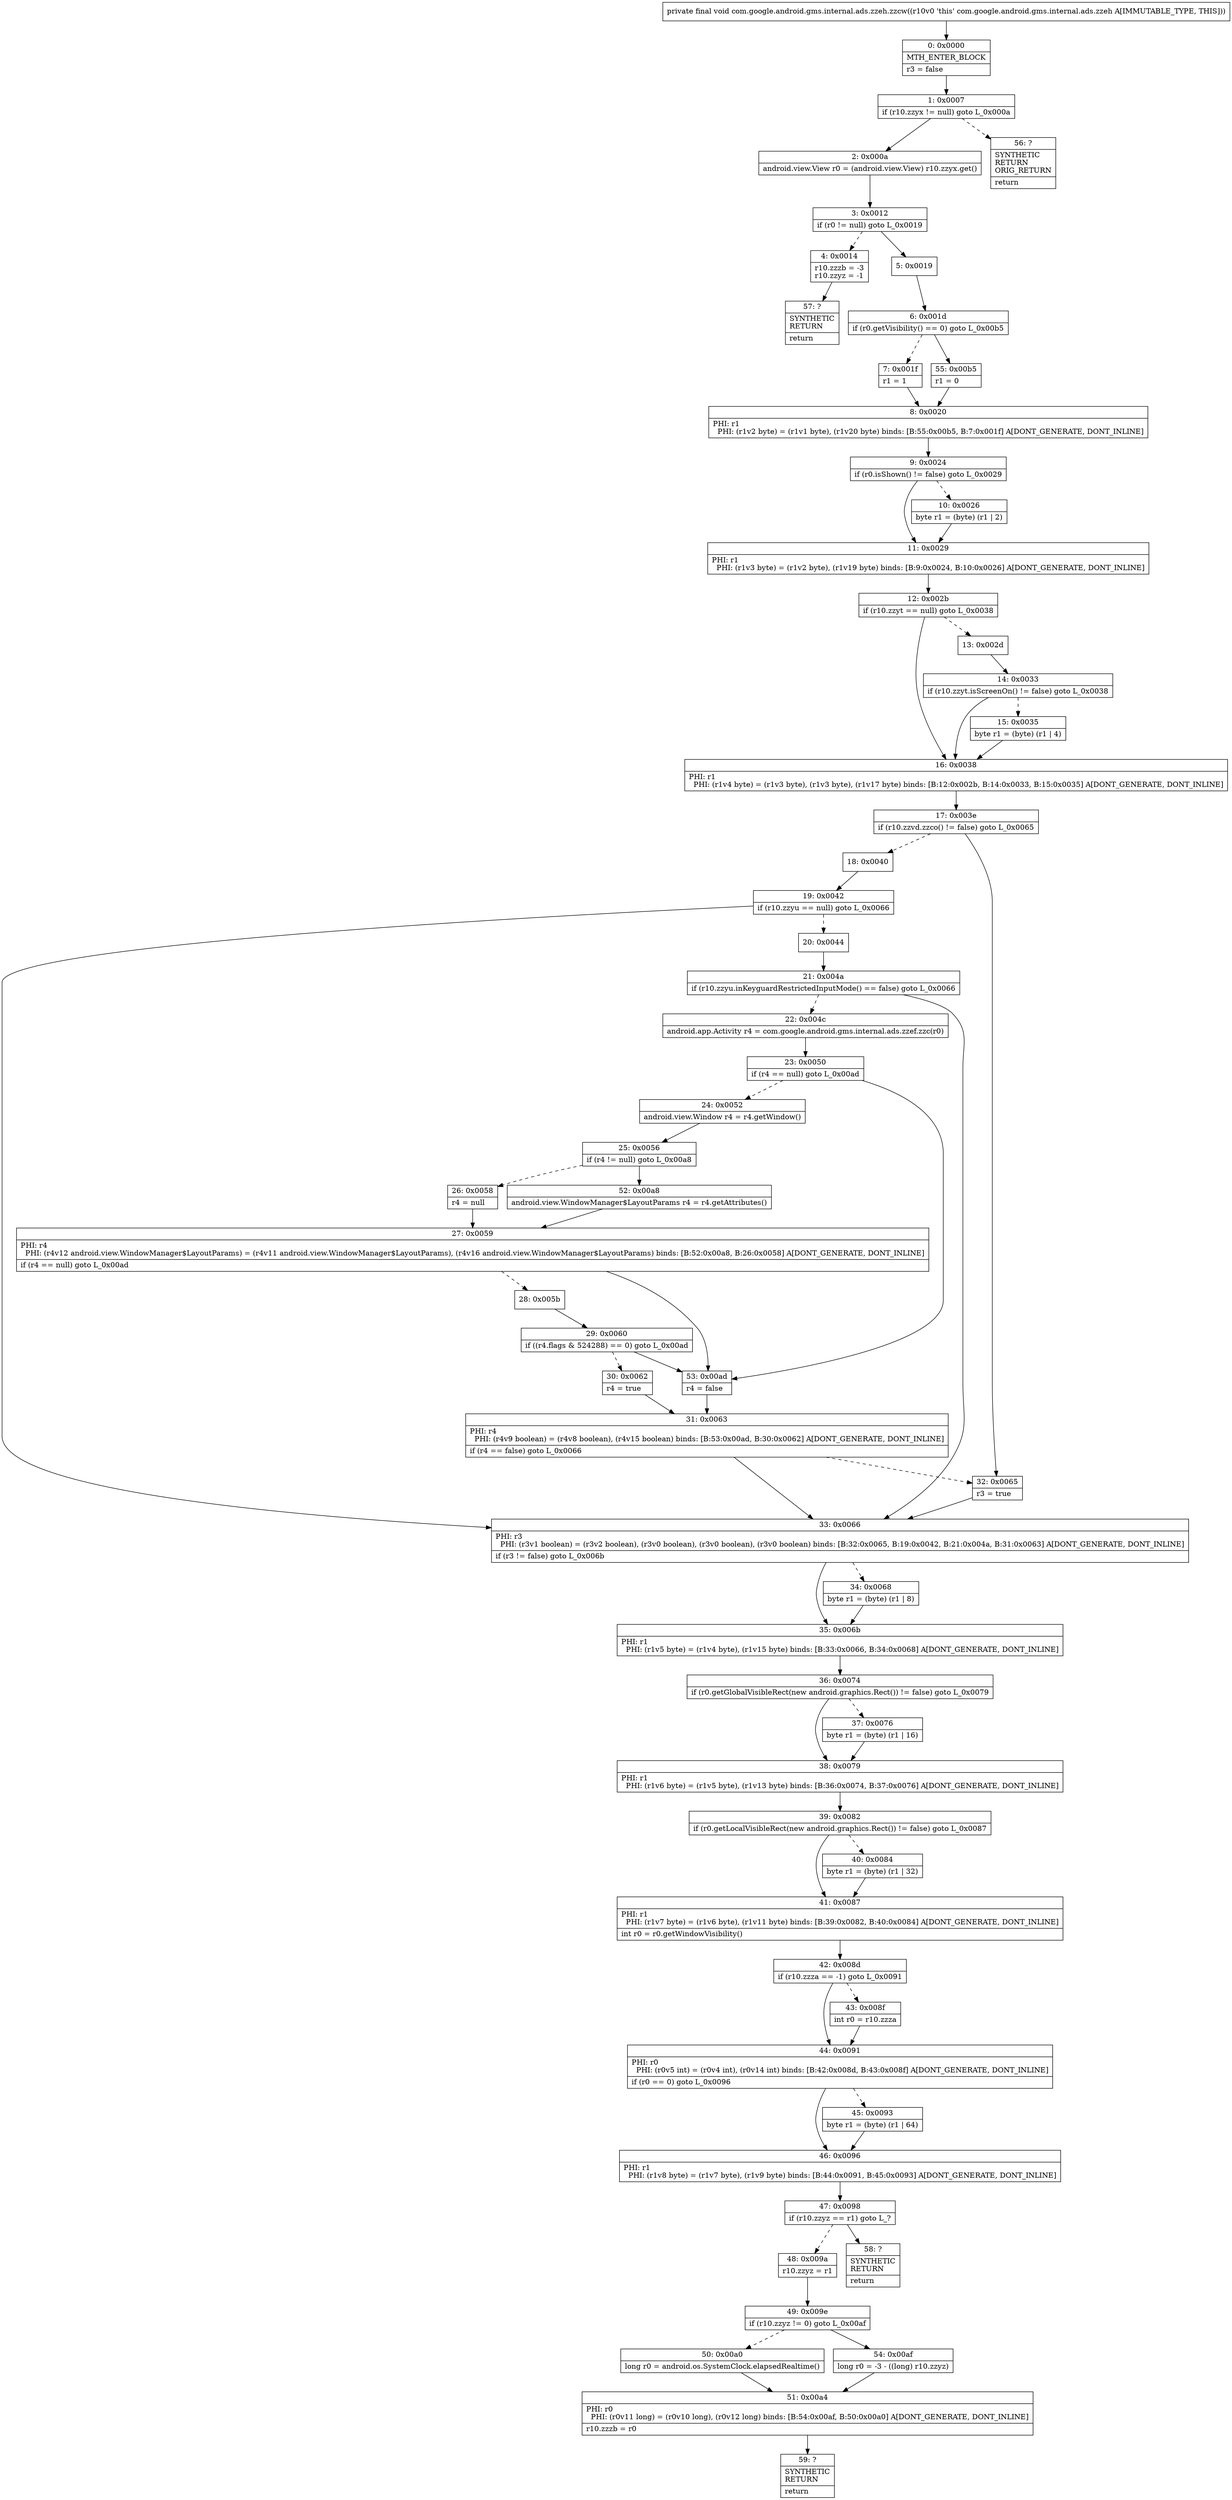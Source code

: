 digraph "CFG forcom.google.android.gms.internal.ads.zzeh.zzcw()V" {
Node_0 [shape=record,label="{0\:\ 0x0000|MTH_ENTER_BLOCK\l|r3 = false\l}"];
Node_1 [shape=record,label="{1\:\ 0x0007|if (r10.zzyx != null) goto L_0x000a\l}"];
Node_2 [shape=record,label="{2\:\ 0x000a|android.view.View r0 = (android.view.View) r10.zzyx.get()\l}"];
Node_3 [shape=record,label="{3\:\ 0x0012|if (r0 != null) goto L_0x0019\l}"];
Node_4 [shape=record,label="{4\:\ 0x0014|r10.zzzb = \-3\lr10.zzyz = \-1\l}"];
Node_5 [shape=record,label="{5\:\ 0x0019}"];
Node_6 [shape=record,label="{6\:\ 0x001d|if (r0.getVisibility() == 0) goto L_0x00b5\l}"];
Node_7 [shape=record,label="{7\:\ 0x001f|r1 = 1\l}"];
Node_8 [shape=record,label="{8\:\ 0x0020|PHI: r1 \l  PHI: (r1v2 byte) = (r1v1 byte), (r1v20 byte) binds: [B:55:0x00b5, B:7:0x001f] A[DONT_GENERATE, DONT_INLINE]\l}"];
Node_9 [shape=record,label="{9\:\ 0x0024|if (r0.isShown() != false) goto L_0x0029\l}"];
Node_10 [shape=record,label="{10\:\ 0x0026|byte r1 = (byte) (r1 \| 2)\l}"];
Node_11 [shape=record,label="{11\:\ 0x0029|PHI: r1 \l  PHI: (r1v3 byte) = (r1v2 byte), (r1v19 byte) binds: [B:9:0x0024, B:10:0x0026] A[DONT_GENERATE, DONT_INLINE]\l}"];
Node_12 [shape=record,label="{12\:\ 0x002b|if (r10.zzyt == null) goto L_0x0038\l}"];
Node_13 [shape=record,label="{13\:\ 0x002d}"];
Node_14 [shape=record,label="{14\:\ 0x0033|if (r10.zzyt.isScreenOn() != false) goto L_0x0038\l}"];
Node_15 [shape=record,label="{15\:\ 0x0035|byte r1 = (byte) (r1 \| 4)\l}"];
Node_16 [shape=record,label="{16\:\ 0x0038|PHI: r1 \l  PHI: (r1v4 byte) = (r1v3 byte), (r1v3 byte), (r1v17 byte) binds: [B:12:0x002b, B:14:0x0033, B:15:0x0035] A[DONT_GENERATE, DONT_INLINE]\l}"];
Node_17 [shape=record,label="{17\:\ 0x003e|if (r10.zzvd.zzco() != false) goto L_0x0065\l}"];
Node_18 [shape=record,label="{18\:\ 0x0040}"];
Node_19 [shape=record,label="{19\:\ 0x0042|if (r10.zzyu == null) goto L_0x0066\l}"];
Node_20 [shape=record,label="{20\:\ 0x0044}"];
Node_21 [shape=record,label="{21\:\ 0x004a|if (r10.zzyu.inKeyguardRestrictedInputMode() == false) goto L_0x0066\l}"];
Node_22 [shape=record,label="{22\:\ 0x004c|android.app.Activity r4 = com.google.android.gms.internal.ads.zzef.zzc(r0)\l}"];
Node_23 [shape=record,label="{23\:\ 0x0050|if (r4 == null) goto L_0x00ad\l}"];
Node_24 [shape=record,label="{24\:\ 0x0052|android.view.Window r4 = r4.getWindow()\l}"];
Node_25 [shape=record,label="{25\:\ 0x0056|if (r4 != null) goto L_0x00a8\l}"];
Node_26 [shape=record,label="{26\:\ 0x0058|r4 = null\l}"];
Node_27 [shape=record,label="{27\:\ 0x0059|PHI: r4 \l  PHI: (r4v12 android.view.WindowManager$LayoutParams) = (r4v11 android.view.WindowManager$LayoutParams), (r4v16 android.view.WindowManager$LayoutParams) binds: [B:52:0x00a8, B:26:0x0058] A[DONT_GENERATE, DONT_INLINE]\l|if (r4 == null) goto L_0x00ad\l}"];
Node_28 [shape=record,label="{28\:\ 0x005b}"];
Node_29 [shape=record,label="{29\:\ 0x0060|if ((r4.flags & 524288) == 0) goto L_0x00ad\l}"];
Node_30 [shape=record,label="{30\:\ 0x0062|r4 = true\l}"];
Node_31 [shape=record,label="{31\:\ 0x0063|PHI: r4 \l  PHI: (r4v9 boolean) = (r4v8 boolean), (r4v15 boolean) binds: [B:53:0x00ad, B:30:0x0062] A[DONT_GENERATE, DONT_INLINE]\l|if (r4 == false) goto L_0x0066\l}"];
Node_32 [shape=record,label="{32\:\ 0x0065|r3 = true\l}"];
Node_33 [shape=record,label="{33\:\ 0x0066|PHI: r3 \l  PHI: (r3v1 boolean) = (r3v2 boolean), (r3v0 boolean), (r3v0 boolean), (r3v0 boolean) binds: [B:32:0x0065, B:19:0x0042, B:21:0x004a, B:31:0x0063] A[DONT_GENERATE, DONT_INLINE]\l|if (r3 != false) goto L_0x006b\l}"];
Node_34 [shape=record,label="{34\:\ 0x0068|byte r1 = (byte) (r1 \| 8)\l}"];
Node_35 [shape=record,label="{35\:\ 0x006b|PHI: r1 \l  PHI: (r1v5 byte) = (r1v4 byte), (r1v15 byte) binds: [B:33:0x0066, B:34:0x0068] A[DONT_GENERATE, DONT_INLINE]\l}"];
Node_36 [shape=record,label="{36\:\ 0x0074|if (r0.getGlobalVisibleRect(new android.graphics.Rect()) != false) goto L_0x0079\l}"];
Node_37 [shape=record,label="{37\:\ 0x0076|byte r1 = (byte) (r1 \| 16)\l}"];
Node_38 [shape=record,label="{38\:\ 0x0079|PHI: r1 \l  PHI: (r1v6 byte) = (r1v5 byte), (r1v13 byte) binds: [B:36:0x0074, B:37:0x0076] A[DONT_GENERATE, DONT_INLINE]\l}"];
Node_39 [shape=record,label="{39\:\ 0x0082|if (r0.getLocalVisibleRect(new android.graphics.Rect()) != false) goto L_0x0087\l}"];
Node_40 [shape=record,label="{40\:\ 0x0084|byte r1 = (byte) (r1 \| 32)\l}"];
Node_41 [shape=record,label="{41\:\ 0x0087|PHI: r1 \l  PHI: (r1v7 byte) = (r1v6 byte), (r1v11 byte) binds: [B:39:0x0082, B:40:0x0084] A[DONT_GENERATE, DONT_INLINE]\l|int r0 = r0.getWindowVisibility()\l}"];
Node_42 [shape=record,label="{42\:\ 0x008d|if (r10.zzza == \-1) goto L_0x0091\l}"];
Node_43 [shape=record,label="{43\:\ 0x008f|int r0 = r10.zzza\l}"];
Node_44 [shape=record,label="{44\:\ 0x0091|PHI: r0 \l  PHI: (r0v5 int) = (r0v4 int), (r0v14 int) binds: [B:42:0x008d, B:43:0x008f] A[DONT_GENERATE, DONT_INLINE]\l|if (r0 == 0) goto L_0x0096\l}"];
Node_45 [shape=record,label="{45\:\ 0x0093|byte r1 = (byte) (r1 \| 64)\l}"];
Node_46 [shape=record,label="{46\:\ 0x0096|PHI: r1 \l  PHI: (r1v8 byte) = (r1v7 byte), (r1v9 byte) binds: [B:44:0x0091, B:45:0x0093] A[DONT_GENERATE, DONT_INLINE]\l}"];
Node_47 [shape=record,label="{47\:\ 0x0098|if (r10.zzyz == r1) goto L_?\l}"];
Node_48 [shape=record,label="{48\:\ 0x009a|r10.zzyz = r1\l}"];
Node_49 [shape=record,label="{49\:\ 0x009e|if (r10.zzyz != 0) goto L_0x00af\l}"];
Node_50 [shape=record,label="{50\:\ 0x00a0|long r0 = android.os.SystemClock.elapsedRealtime()\l}"];
Node_51 [shape=record,label="{51\:\ 0x00a4|PHI: r0 \l  PHI: (r0v11 long) = (r0v10 long), (r0v12 long) binds: [B:54:0x00af, B:50:0x00a0] A[DONT_GENERATE, DONT_INLINE]\l|r10.zzzb = r0\l}"];
Node_52 [shape=record,label="{52\:\ 0x00a8|android.view.WindowManager$LayoutParams r4 = r4.getAttributes()\l}"];
Node_53 [shape=record,label="{53\:\ 0x00ad|r4 = false\l}"];
Node_54 [shape=record,label="{54\:\ 0x00af|long r0 = \-3 \- ((long) r10.zzyz)\l}"];
Node_55 [shape=record,label="{55\:\ 0x00b5|r1 = 0\l}"];
Node_56 [shape=record,label="{56\:\ ?|SYNTHETIC\lRETURN\lORIG_RETURN\l|return\l}"];
Node_57 [shape=record,label="{57\:\ ?|SYNTHETIC\lRETURN\l|return\l}"];
Node_58 [shape=record,label="{58\:\ ?|SYNTHETIC\lRETURN\l|return\l}"];
Node_59 [shape=record,label="{59\:\ ?|SYNTHETIC\lRETURN\l|return\l}"];
MethodNode[shape=record,label="{private final void com.google.android.gms.internal.ads.zzeh.zzcw((r10v0 'this' com.google.android.gms.internal.ads.zzeh A[IMMUTABLE_TYPE, THIS])) }"];
MethodNode -> Node_0;
Node_0 -> Node_1;
Node_1 -> Node_2;
Node_1 -> Node_56[style=dashed];
Node_2 -> Node_3;
Node_3 -> Node_4[style=dashed];
Node_3 -> Node_5;
Node_4 -> Node_57;
Node_5 -> Node_6;
Node_6 -> Node_7[style=dashed];
Node_6 -> Node_55;
Node_7 -> Node_8;
Node_8 -> Node_9;
Node_9 -> Node_10[style=dashed];
Node_9 -> Node_11;
Node_10 -> Node_11;
Node_11 -> Node_12;
Node_12 -> Node_13[style=dashed];
Node_12 -> Node_16;
Node_13 -> Node_14;
Node_14 -> Node_15[style=dashed];
Node_14 -> Node_16;
Node_15 -> Node_16;
Node_16 -> Node_17;
Node_17 -> Node_18[style=dashed];
Node_17 -> Node_32;
Node_18 -> Node_19;
Node_19 -> Node_20[style=dashed];
Node_19 -> Node_33;
Node_20 -> Node_21;
Node_21 -> Node_22[style=dashed];
Node_21 -> Node_33;
Node_22 -> Node_23;
Node_23 -> Node_24[style=dashed];
Node_23 -> Node_53;
Node_24 -> Node_25;
Node_25 -> Node_26[style=dashed];
Node_25 -> Node_52;
Node_26 -> Node_27;
Node_27 -> Node_28[style=dashed];
Node_27 -> Node_53;
Node_28 -> Node_29;
Node_29 -> Node_30[style=dashed];
Node_29 -> Node_53;
Node_30 -> Node_31;
Node_31 -> Node_32[style=dashed];
Node_31 -> Node_33;
Node_32 -> Node_33;
Node_33 -> Node_34[style=dashed];
Node_33 -> Node_35;
Node_34 -> Node_35;
Node_35 -> Node_36;
Node_36 -> Node_37[style=dashed];
Node_36 -> Node_38;
Node_37 -> Node_38;
Node_38 -> Node_39;
Node_39 -> Node_40[style=dashed];
Node_39 -> Node_41;
Node_40 -> Node_41;
Node_41 -> Node_42;
Node_42 -> Node_43[style=dashed];
Node_42 -> Node_44;
Node_43 -> Node_44;
Node_44 -> Node_45[style=dashed];
Node_44 -> Node_46;
Node_45 -> Node_46;
Node_46 -> Node_47;
Node_47 -> Node_48[style=dashed];
Node_47 -> Node_58;
Node_48 -> Node_49;
Node_49 -> Node_50[style=dashed];
Node_49 -> Node_54;
Node_50 -> Node_51;
Node_51 -> Node_59;
Node_52 -> Node_27;
Node_53 -> Node_31;
Node_54 -> Node_51;
Node_55 -> Node_8;
}


